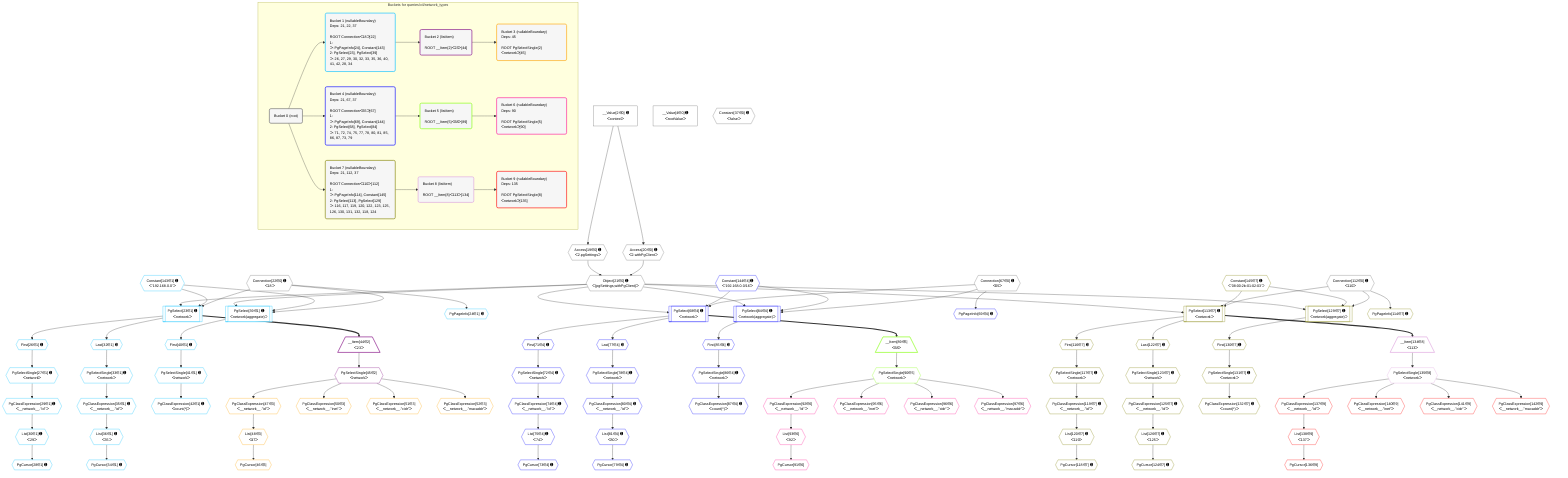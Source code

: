 %%{init: {'themeVariables': { 'fontSize': '12px'}}}%%
graph TD
    classDef path fill:#eee,stroke:#000,color:#000
    classDef plan fill:#fff,stroke-width:1px,color:#000
    classDef itemplan fill:#fff,stroke-width:2px,color:#000
    classDef unbatchedplan fill:#dff,stroke-width:1px,color:#000
    classDef sideeffectplan fill:#fcc,stroke-width:2px,color:#000
    classDef bucket fill:#f6f6f6,color:#000,stroke-width:2px,text-align:left


    %% plan dependencies
    Object21{{"Object[21∈0] ➊<br />ᐸ{pgSettings,withPgClient}ᐳ"}}:::plan
    Access19{{"Access[19∈0] ➊<br />ᐸ2.pgSettingsᐳ"}}:::plan
    Access20{{"Access[20∈0] ➊<br />ᐸ2.withPgClientᐳ"}}:::plan
    Access19 & Access20 --> Object21
    __Value2["__Value[2∈0] ➊<br />ᐸcontextᐳ"]:::plan
    __Value2 --> Access19
    __Value2 --> Access20
    __Value4["__Value[4∈0] ➊<br />ᐸrootValueᐳ"]:::plan
    Connection22{{"Connection[22∈0] ➊<br />ᐸ18ᐳ"}}:::plan
    Constant37{{"Constant[37∈0] ➊<br />ᐸfalseᐳ"}}:::plan
    Connection67{{"Connection[67∈0] ➊<br />ᐸ65ᐳ"}}:::plan
    Connection112{{"Connection[112∈0] ➊<br />ᐸ110ᐳ"}}:::plan
    PgSelect23[["PgSelect[23∈1] ➊<br />ᐸnetworkᐳ"]]:::plan
    Constant143{{"Constant[143∈1] ➊<br />ᐸ'192.168.0.0'ᐳ"}}:::plan
    Object21 & Constant143 & Connection22 --> PgSelect23
    PgSelect39[["PgSelect[39∈1] ➊<br />ᐸnetwork(aggregate)ᐳ"]]:::plan
    Object21 & Constant143 & Connection22 --> PgSelect39
    PgPageInfo24{{"PgPageInfo[24∈1] ➊"}}:::plan
    Connection22 --> PgPageInfo24
    First26{{"First[26∈1] ➊"}}:::plan
    PgSelect23 --> First26
    PgSelectSingle27{{"PgSelectSingle[27∈1] ➊<br />ᐸnetworkᐳ"}}:::plan
    First26 --> PgSelectSingle27
    PgCursor28{{"PgCursor[28∈1] ➊"}}:::plan
    List30{{"List[30∈1] ➊<br />ᐸ29ᐳ"}}:::plan
    List30 --> PgCursor28
    PgClassExpression29{{"PgClassExpression[29∈1] ➊<br />ᐸ__network__.”id”ᐳ"}}:::plan
    PgSelectSingle27 --> PgClassExpression29
    PgClassExpression29 --> List30
    Last32{{"Last[32∈1] ➊"}}:::plan
    PgSelect23 --> Last32
    PgSelectSingle33{{"PgSelectSingle[33∈1] ➊<br />ᐸnetworkᐳ"}}:::plan
    Last32 --> PgSelectSingle33
    PgCursor34{{"PgCursor[34∈1] ➊"}}:::plan
    List36{{"List[36∈1] ➊<br />ᐸ35ᐳ"}}:::plan
    List36 --> PgCursor34
    PgClassExpression35{{"PgClassExpression[35∈1] ➊<br />ᐸ__network__.”id”ᐳ"}}:::plan
    PgSelectSingle33 --> PgClassExpression35
    PgClassExpression35 --> List36
    First40{{"First[40∈1] ➊"}}:::plan
    PgSelect39 --> First40
    PgSelectSingle41{{"PgSelectSingle[41∈1] ➊<br />ᐸnetworkᐳ"}}:::plan
    First40 --> PgSelectSingle41
    PgClassExpression42{{"PgClassExpression[42∈1] ➊<br />ᐸcount(*)ᐳ"}}:::plan
    PgSelectSingle41 --> PgClassExpression42
    __Item44[/"__Item[44∈2]<br />ᐸ23ᐳ"\]:::itemplan
    PgSelect23 ==> __Item44
    PgSelectSingle45{{"PgSelectSingle[45∈2]<br />ᐸnetworkᐳ"}}:::plan
    __Item44 --> PgSelectSingle45
    PgCursor46{{"PgCursor[46∈3]"}}:::plan
    List48{{"List[48∈3]<br />ᐸ47ᐳ"}}:::plan
    List48 --> PgCursor46
    PgClassExpression47{{"PgClassExpression[47∈3]<br />ᐸ__network__.”id”ᐳ"}}:::plan
    PgSelectSingle45 --> PgClassExpression47
    PgClassExpression47 --> List48
    PgClassExpression50{{"PgClassExpression[50∈3]<br />ᐸ__network__.”inet”ᐳ"}}:::plan
    PgSelectSingle45 --> PgClassExpression50
    PgClassExpression51{{"PgClassExpression[51∈3]<br />ᐸ__network__.”cidr”ᐳ"}}:::plan
    PgSelectSingle45 --> PgClassExpression51
    PgClassExpression52{{"PgClassExpression[52∈3]<br />ᐸ__network__.”macaddr”ᐳ"}}:::plan
    PgSelectSingle45 --> PgClassExpression52
    PgSelect68[["PgSelect[68∈4] ➊<br />ᐸnetworkᐳ"]]:::plan
    Constant144{{"Constant[144∈4] ➊<br />ᐸ'192.168.0.0/16'ᐳ"}}:::plan
    Object21 & Constant144 & Connection67 --> PgSelect68
    PgSelect84[["PgSelect[84∈4] ➊<br />ᐸnetwork(aggregate)ᐳ"]]:::plan
    Object21 & Constant144 & Connection67 --> PgSelect84
    PgPageInfo69{{"PgPageInfo[69∈4] ➊"}}:::plan
    Connection67 --> PgPageInfo69
    First71{{"First[71∈4] ➊"}}:::plan
    PgSelect68 --> First71
    PgSelectSingle72{{"PgSelectSingle[72∈4] ➊<br />ᐸnetworkᐳ"}}:::plan
    First71 --> PgSelectSingle72
    PgCursor73{{"PgCursor[73∈4] ➊"}}:::plan
    List75{{"List[75∈4] ➊<br />ᐸ74ᐳ"}}:::plan
    List75 --> PgCursor73
    PgClassExpression74{{"PgClassExpression[74∈4] ➊<br />ᐸ__network__.”id”ᐳ"}}:::plan
    PgSelectSingle72 --> PgClassExpression74
    PgClassExpression74 --> List75
    Last77{{"Last[77∈4] ➊"}}:::plan
    PgSelect68 --> Last77
    PgSelectSingle78{{"PgSelectSingle[78∈4] ➊<br />ᐸnetworkᐳ"}}:::plan
    Last77 --> PgSelectSingle78
    PgCursor79{{"PgCursor[79∈4] ➊"}}:::plan
    List81{{"List[81∈4] ➊<br />ᐸ80ᐳ"}}:::plan
    List81 --> PgCursor79
    PgClassExpression80{{"PgClassExpression[80∈4] ➊<br />ᐸ__network__.”id”ᐳ"}}:::plan
    PgSelectSingle78 --> PgClassExpression80
    PgClassExpression80 --> List81
    First85{{"First[85∈4] ➊"}}:::plan
    PgSelect84 --> First85
    PgSelectSingle86{{"PgSelectSingle[86∈4] ➊<br />ᐸnetworkᐳ"}}:::plan
    First85 --> PgSelectSingle86
    PgClassExpression87{{"PgClassExpression[87∈4] ➊<br />ᐸcount(*)ᐳ"}}:::plan
    PgSelectSingle86 --> PgClassExpression87
    __Item89[/"__Item[89∈5]<br />ᐸ68ᐳ"\]:::itemplan
    PgSelect68 ==> __Item89
    PgSelectSingle90{{"PgSelectSingle[90∈5]<br />ᐸnetworkᐳ"}}:::plan
    __Item89 --> PgSelectSingle90
    PgCursor91{{"PgCursor[91∈6]"}}:::plan
    List93{{"List[93∈6]<br />ᐸ92ᐳ"}}:::plan
    List93 --> PgCursor91
    PgClassExpression92{{"PgClassExpression[92∈6]<br />ᐸ__network__.”id”ᐳ"}}:::plan
    PgSelectSingle90 --> PgClassExpression92
    PgClassExpression92 --> List93
    PgClassExpression95{{"PgClassExpression[95∈6]<br />ᐸ__network__.”inet”ᐳ"}}:::plan
    PgSelectSingle90 --> PgClassExpression95
    PgClassExpression96{{"PgClassExpression[96∈6]<br />ᐸ__network__.”cidr”ᐳ"}}:::plan
    PgSelectSingle90 --> PgClassExpression96
    PgClassExpression97{{"PgClassExpression[97∈6]<br />ᐸ__network__.”macaddr”ᐳ"}}:::plan
    PgSelectSingle90 --> PgClassExpression97
    PgSelect113[["PgSelect[113∈7] ➊<br />ᐸnetworkᐳ"]]:::plan
    Constant145{{"Constant[145∈7] ➊<br />ᐸ'08:00:2b:01:02:03'ᐳ"}}:::plan
    Object21 & Constant145 & Connection112 --> PgSelect113
    PgSelect129[["PgSelect[129∈7] ➊<br />ᐸnetwork(aggregate)ᐳ"]]:::plan
    Object21 & Constant145 & Connection112 --> PgSelect129
    PgPageInfo114{{"PgPageInfo[114∈7] ➊"}}:::plan
    Connection112 --> PgPageInfo114
    First116{{"First[116∈7] ➊"}}:::plan
    PgSelect113 --> First116
    PgSelectSingle117{{"PgSelectSingle[117∈7] ➊<br />ᐸnetworkᐳ"}}:::plan
    First116 --> PgSelectSingle117
    PgCursor118{{"PgCursor[118∈7] ➊"}}:::plan
    List120{{"List[120∈7] ➊<br />ᐸ119ᐳ"}}:::plan
    List120 --> PgCursor118
    PgClassExpression119{{"PgClassExpression[119∈7] ➊<br />ᐸ__network__.”id”ᐳ"}}:::plan
    PgSelectSingle117 --> PgClassExpression119
    PgClassExpression119 --> List120
    Last122{{"Last[122∈7] ➊"}}:::plan
    PgSelect113 --> Last122
    PgSelectSingle123{{"PgSelectSingle[123∈7] ➊<br />ᐸnetworkᐳ"}}:::plan
    Last122 --> PgSelectSingle123
    PgCursor124{{"PgCursor[124∈7] ➊"}}:::plan
    List126{{"List[126∈7] ➊<br />ᐸ125ᐳ"}}:::plan
    List126 --> PgCursor124
    PgClassExpression125{{"PgClassExpression[125∈7] ➊<br />ᐸ__network__.”id”ᐳ"}}:::plan
    PgSelectSingle123 --> PgClassExpression125
    PgClassExpression125 --> List126
    First130{{"First[130∈7] ➊"}}:::plan
    PgSelect129 --> First130
    PgSelectSingle131{{"PgSelectSingle[131∈7] ➊<br />ᐸnetworkᐳ"}}:::plan
    First130 --> PgSelectSingle131
    PgClassExpression132{{"PgClassExpression[132∈7] ➊<br />ᐸcount(*)ᐳ"}}:::plan
    PgSelectSingle131 --> PgClassExpression132
    __Item134[/"__Item[134∈8]<br />ᐸ113ᐳ"\]:::itemplan
    PgSelect113 ==> __Item134
    PgSelectSingle135{{"PgSelectSingle[135∈8]<br />ᐸnetworkᐳ"}}:::plan
    __Item134 --> PgSelectSingle135
    PgCursor136{{"PgCursor[136∈9]"}}:::plan
    List138{{"List[138∈9]<br />ᐸ137ᐳ"}}:::plan
    List138 --> PgCursor136
    PgClassExpression137{{"PgClassExpression[137∈9]<br />ᐸ__network__.”id”ᐳ"}}:::plan
    PgSelectSingle135 --> PgClassExpression137
    PgClassExpression137 --> List138
    PgClassExpression140{{"PgClassExpression[140∈9]<br />ᐸ__network__.”inet”ᐳ"}}:::plan
    PgSelectSingle135 --> PgClassExpression140
    PgClassExpression141{{"PgClassExpression[141∈9]<br />ᐸ__network__.”cidr”ᐳ"}}:::plan
    PgSelectSingle135 --> PgClassExpression141
    PgClassExpression142{{"PgClassExpression[142∈9]<br />ᐸ__network__.”macaddr”ᐳ"}}:::plan
    PgSelectSingle135 --> PgClassExpression142

    %% define steps

    subgraph "Buckets for queries/v4/network_types"
    Bucket0("Bucket 0 (root)"):::bucket
    classDef bucket0 stroke:#696969
    class Bucket0,__Value2,__Value4,Access19,Access20,Object21,Connection22,Constant37,Connection67,Connection112 bucket0
    Bucket1("Bucket 1 (nullableBoundary)<br />Deps: 21, 22, 37<br /><br />ROOT Connectionᐸ18ᐳ[22]<br />1: <br />ᐳ: PgPageInfo[24], Constant[143]<br />2: PgSelect[23], PgSelect[39]<br />ᐳ: 26, 27, 29, 30, 32, 33, 35, 36, 40, 41, 42, 28, 34"):::bucket
    classDef bucket1 stroke:#00bfff
    class Bucket1,PgSelect23,PgPageInfo24,First26,PgSelectSingle27,PgCursor28,PgClassExpression29,List30,Last32,PgSelectSingle33,PgCursor34,PgClassExpression35,List36,PgSelect39,First40,PgSelectSingle41,PgClassExpression42,Constant143 bucket1
    Bucket2("Bucket 2 (listItem)<br /><br />ROOT __Item{2}ᐸ23ᐳ[44]"):::bucket
    classDef bucket2 stroke:#7f007f
    class Bucket2,__Item44,PgSelectSingle45 bucket2
    Bucket3("Bucket 3 (nullableBoundary)<br />Deps: 45<br /><br />ROOT PgSelectSingle{2}ᐸnetworkᐳ[45]"):::bucket
    classDef bucket3 stroke:#ffa500
    class Bucket3,PgCursor46,PgClassExpression47,List48,PgClassExpression50,PgClassExpression51,PgClassExpression52 bucket3
    Bucket4("Bucket 4 (nullableBoundary)<br />Deps: 21, 67, 37<br /><br />ROOT Connectionᐸ65ᐳ[67]<br />1: <br />ᐳ: PgPageInfo[69], Constant[144]<br />2: PgSelect[68], PgSelect[84]<br />ᐳ: 71, 72, 74, 75, 77, 78, 80, 81, 85, 86, 87, 73, 79"):::bucket
    classDef bucket4 stroke:#0000ff
    class Bucket4,PgSelect68,PgPageInfo69,First71,PgSelectSingle72,PgCursor73,PgClassExpression74,List75,Last77,PgSelectSingle78,PgCursor79,PgClassExpression80,List81,PgSelect84,First85,PgSelectSingle86,PgClassExpression87,Constant144 bucket4
    Bucket5("Bucket 5 (listItem)<br /><br />ROOT __Item{5}ᐸ68ᐳ[89]"):::bucket
    classDef bucket5 stroke:#7fff00
    class Bucket5,__Item89,PgSelectSingle90 bucket5
    Bucket6("Bucket 6 (nullableBoundary)<br />Deps: 90<br /><br />ROOT PgSelectSingle{5}ᐸnetworkᐳ[90]"):::bucket
    classDef bucket6 stroke:#ff1493
    class Bucket6,PgCursor91,PgClassExpression92,List93,PgClassExpression95,PgClassExpression96,PgClassExpression97 bucket6
    Bucket7("Bucket 7 (nullableBoundary)<br />Deps: 21, 112, 37<br /><br />ROOT Connectionᐸ110ᐳ[112]<br />1: <br />ᐳ: PgPageInfo[114], Constant[145]<br />2: PgSelect[113], PgSelect[129]<br />ᐳ: 116, 117, 119, 120, 122, 123, 125, 126, 130, 131, 132, 118, 124"):::bucket
    classDef bucket7 stroke:#808000
    class Bucket7,PgSelect113,PgPageInfo114,First116,PgSelectSingle117,PgCursor118,PgClassExpression119,List120,Last122,PgSelectSingle123,PgCursor124,PgClassExpression125,List126,PgSelect129,First130,PgSelectSingle131,PgClassExpression132,Constant145 bucket7
    Bucket8("Bucket 8 (listItem)<br /><br />ROOT __Item{8}ᐸ113ᐳ[134]"):::bucket
    classDef bucket8 stroke:#dda0dd
    class Bucket8,__Item134,PgSelectSingle135 bucket8
    Bucket9("Bucket 9 (nullableBoundary)<br />Deps: 135<br /><br />ROOT PgSelectSingle{8}ᐸnetworkᐳ[135]"):::bucket
    classDef bucket9 stroke:#ff0000
    class Bucket9,PgCursor136,PgClassExpression137,List138,PgClassExpression140,PgClassExpression141,PgClassExpression142 bucket9
    Bucket0 --> Bucket1 & Bucket4 & Bucket7
    Bucket1 --> Bucket2
    Bucket2 --> Bucket3
    Bucket4 --> Bucket5
    Bucket5 --> Bucket6
    Bucket7 --> Bucket8
    Bucket8 --> Bucket9
    end
